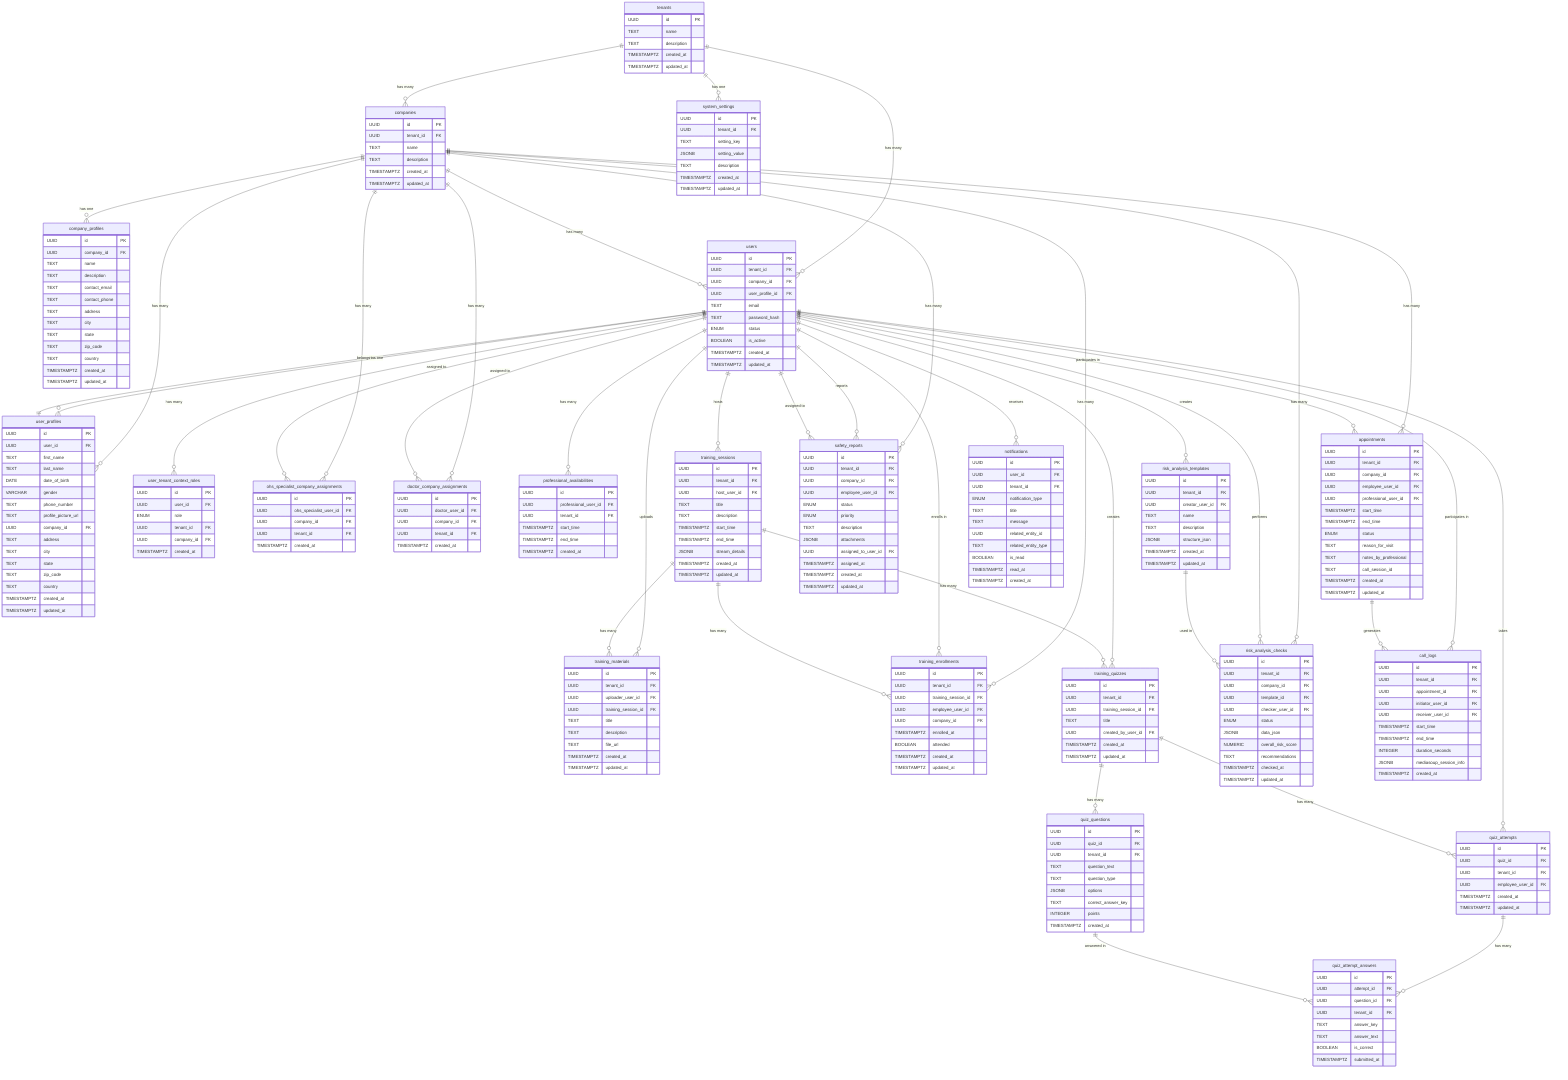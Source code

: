 erDiagram
    tenants {
        UUID id PK
        TEXT name
        TEXT description
        TIMESTAMPTZ created_at
        TIMESTAMPTZ updated_at
    }

    companies {
        UUID id PK
        UUID tenant_id FK
        TEXT name
        TEXT description
        TIMESTAMPTZ created_at
        TIMESTAMPTZ updated_at
    }
    
    company_profiles {
        UUID id PK
        UUID company_id FK
        TEXT name
        TEXT description
        TEXT contact_email
        TEXT contact_phone
        TEXT address
        TEXT city
        TEXT state
        TEXT zip_code
        TEXT country
        TIMESTAMPTZ created_at
        TIMESTAMPTZ updated_at
    }
    
    user_profiles {
        UUID id PK
        UUID user_id FK
        TEXT first_name
        TEXT last_name
        DATE date_of_birth
        VARCHAR gender
        TEXT phone_number
        TEXT profile_picture_url
        UUID company_id FK
        TEXT address
        TEXT city
        TEXT state
        TEXT zip_code
        TEXT country
        TIMESTAMPTZ created_at
        TIMESTAMPTZ updated_at
    }
    
    users {
        UUID id PK
        UUID tenant_id FK
        UUID company_id FK
        UUID user_profile_id FK
        TEXT email
        TEXT password_hash
        ENUM status
        BOOLEAN is_active
        TIMESTAMPTZ created_at
        TIMESTAMPTZ updated_at
    }
    
    user_tenant_context_roles {
        UUID id PK
        UUID user_id FK
        ENUM role
        UUID tenant_id FK
        UUID company_id FK
        TIMESTAMPTZ created_at
    }
    
    ohs_specialist_company_assignments {
        UUID id PK
        UUID ohs_specialist_user_id FK
        UUID company_id FK
        UUID tenant_id FK
        TIMESTAMPTZ created_at
    }
    
    doctor_company_assignments {
        UUID id PK
        UUID doctor_user_id FK
        UUID company_id FK
        UUID tenant_id FK
        TIMESTAMPTZ created_at
    }
    
    professional_availabilities {
        UUID id PK
        UUID professional_user_id FK
        UUID tenant_id FK
        TIMESTAMPTZ start_time
        TIMESTAMPTZ end_time
        TIMESTAMPTZ created_at
    }
    
    appointments {
        UUID id PK
        UUID tenant_id FK
        UUID company_id FK
        UUID employee_user_id FK
        UUID professional_user_id FK
        TIMESTAMPTZ start_time
        TIMESTAMPTZ end_time
        ENUM status
        TEXT reason_for_visit
        TEXT notes_by_professional
        TEXT call_session_id
        TIMESTAMPTZ created_at
        TIMESTAMPTZ updated_at
    }
    
    training_sessions {
        UUID id PK
        UUID tenant_id FK
        UUID host_user_id FK
        TEXT title
        TEXT description
        TIMESTAMPTZ start_time
        TIMESTAMPTZ end_time
        JSONB stream_details
        TIMESTAMPTZ created_at
        TIMESTAMPTZ updated_at
    }
    
    training_materials {
        UUID id PK
        UUID tenant_id FK
        UUID uploader_user_id FK
        UUID training_session_id FK
        TEXT title
        TEXT description
        TEXT file_url
        TIMESTAMPTZ created_at
        TIMESTAMPTZ updated_at
    }
    
    training_enrollments {
        UUID id PK
        UUID tenant_id FK
        UUID training_session_id FK
        UUID employee_user_id FK
        UUID company_id FK
        TIMESTAMPTZ enrolled_at
        BOOLEAN attended
        TIMESTAMPTZ created_at
        TIMESTAMPTZ updated_at
    }
    
    training_quizzes {
        UUID id PK
        UUID tenant_id FK
        UUID training_session_id FK
        TEXT title
        UUID created_by_user_id FK
        TIMESTAMPTZ created_at
        TIMESTAMPTZ updated_at
    }
    
    quiz_questions {
        UUID id PK
        UUID quiz_id FK
        UUID tenant_id FK
        TEXT question_text
        TEXT question_type
        JSONB options
        TEXT correct_answer_key
        INTEGER points
        TIMESTAMPTZ created_at
    }
    
    quiz_attempts {
        UUID id PK
        UUID quiz_id FK
        UUID tenant_id FK
        UUID employee_user_id FK
        TIMESTAMPTZ created_at
        TIMESTAMPTZ updated_at
    }
    
    quiz_attempt_answers {
        UUID id PK
        UUID attempt_id FK
        UUID question_id FK
        UUID tenant_id FK
        TEXT answer_key
        TEXT answer_text
        BOOLEAN is_correct
        TIMESTAMPTZ submitted_at
    }
    
    safety_reports {
        UUID id PK
        UUID tenant_id FK
        UUID company_id FK
        UUID employee_user_id FK
        ENUM status
        ENUM priority
        TEXT description
        JSONB attachments
        UUID assigned_to_user_id FK
        TIMESTAMPTZ assigned_at
        TIMESTAMPTZ created_at
        TIMESTAMPTZ updated_at
    }
    
    risk_analysis_templates {
        UUID id PK
        UUID tenant_id FK
        UUID creator_user_id FK
        TEXT name
        TEXT description
        JSONB structure_json
        TIMESTAMPTZ created_at
        TIMESTAMPTZ updated_at
    }
    
    risk_analysis_checks {
        UUID id PK
        UUID tenant_id FK
        UUID company_id FK
        UUID template_id FK
        UUID checker_user_id FK
        ENUM status
        JSONB data_json
        NUMERIC overall_risk_score
        TEXT recommendations
        TIMESTAMPTZ checked_at
        TIMESTAMPTZ updated_at
    }
    
    notifications {
        UUID id PK
        UUID user_id FK
        UUID tenant_id FK
        ENUM notification_type
        TEXT title
        TEXT message
        UUID related_entity_id
        TEXT related_entity_type
        BOOLEAN is_read
        TIMESTAMPTZ read_at
        TIMESTAMPTZ created_at
    }
    
    call_logs {
        UUID id PK
        UUID tenant_id FK
        UUID appointment_id FK
        UUID initiator_user_id FK
        UUID receiver_user_id FK
        TIMESTAMPTZ start_time
        TIMESTAMPTZ end_time
        INTEGER duration_seconds
        JSONB mediasoup_session_info
        TIMESTAMPTZ created_at
    }
    
    system_settings {
        UUID id PK
        UUID tenant_id FK
        TEXT setting_key
        JSONB setting_value
        TEXT description
        TIMESTAMPTZ created_at
        TIMESTAMPTZ updated_at
    }
    
    tenants ||--o{ companies : "has many"
    tenants ||--o{ users : "has many"
    tenants ||--o{ system_settings : "has one"
    
    companies ||--o{ company_profiles : "has one"
    companies ||--o{ users : "has many"
    companies ||--o{ user_profiles : "has many"
    companies ||--o{ ohs_specialist_company_assignments : "has many"
    companies ||--o{ doctor_company_assignments : "has many"
    companies ||--o{ appointments : "has many"
    companies ||--o{ training_enrollments : "has many"
    companies ||--o{ safety_reports : "has many"
    companies ||--o{ risk_analysis_checks : "has many"
    
    users ||--o{ user_profiles : "has one"
    users ||--o{ user_tenant_context_roles : "has many"
    users ||--o{ ohs_specialist_company_assignments : "assigned to"
    users ||--o{ doctor_company_assignments : "assigned to"
    users ||--o{ professional_availabilities : "has many"
    users ||--o{ appointments : "participates in"
    users ||--o{ training_sessions : "hosts"
    users ||--o{ training_materials : "uploads"
    users ||--o{ training_enrollments : "enrolls in"
    users ||--o{ training_quizzes : "creates"
    users ||--o{ quiz_attempts : "takes"
    users ||--o{ safety_reports : "reports"
    users ||--o{ safety_reports : "assigned to"
    users ||--o{ risk_analysis_templates : "creates"
    users ||--o{ risk_analysis_checks : "performs"
    users ||--o{ notifications : "receives"
    users ||--o{ call_logs : "participates in"
    
    user_profiles ||--|| users : "belongs to"
    
    appointments ||--o{ call_logs : "generates"
    
    training_sessions ||--o{ training_materials : "has many"
    training_sessions ||--o{ training_enrollments : "has many"
    training_sessions ||--o{ training_quizzes : "has many"
    
    training_quizzes ||--o{ quiz_questions : "has many"
    training_quizzes ||--o{ quiz_attempts : "has many"
    
    quiz_attempts ||--o{ quiz_attempt_answers : "has many"
    
    quiz_questions ||--o{ quiz_attempt_answers : "answered in"
    
    risk_analysis_templates ||--o{ risk_analysis_checks : "used in"